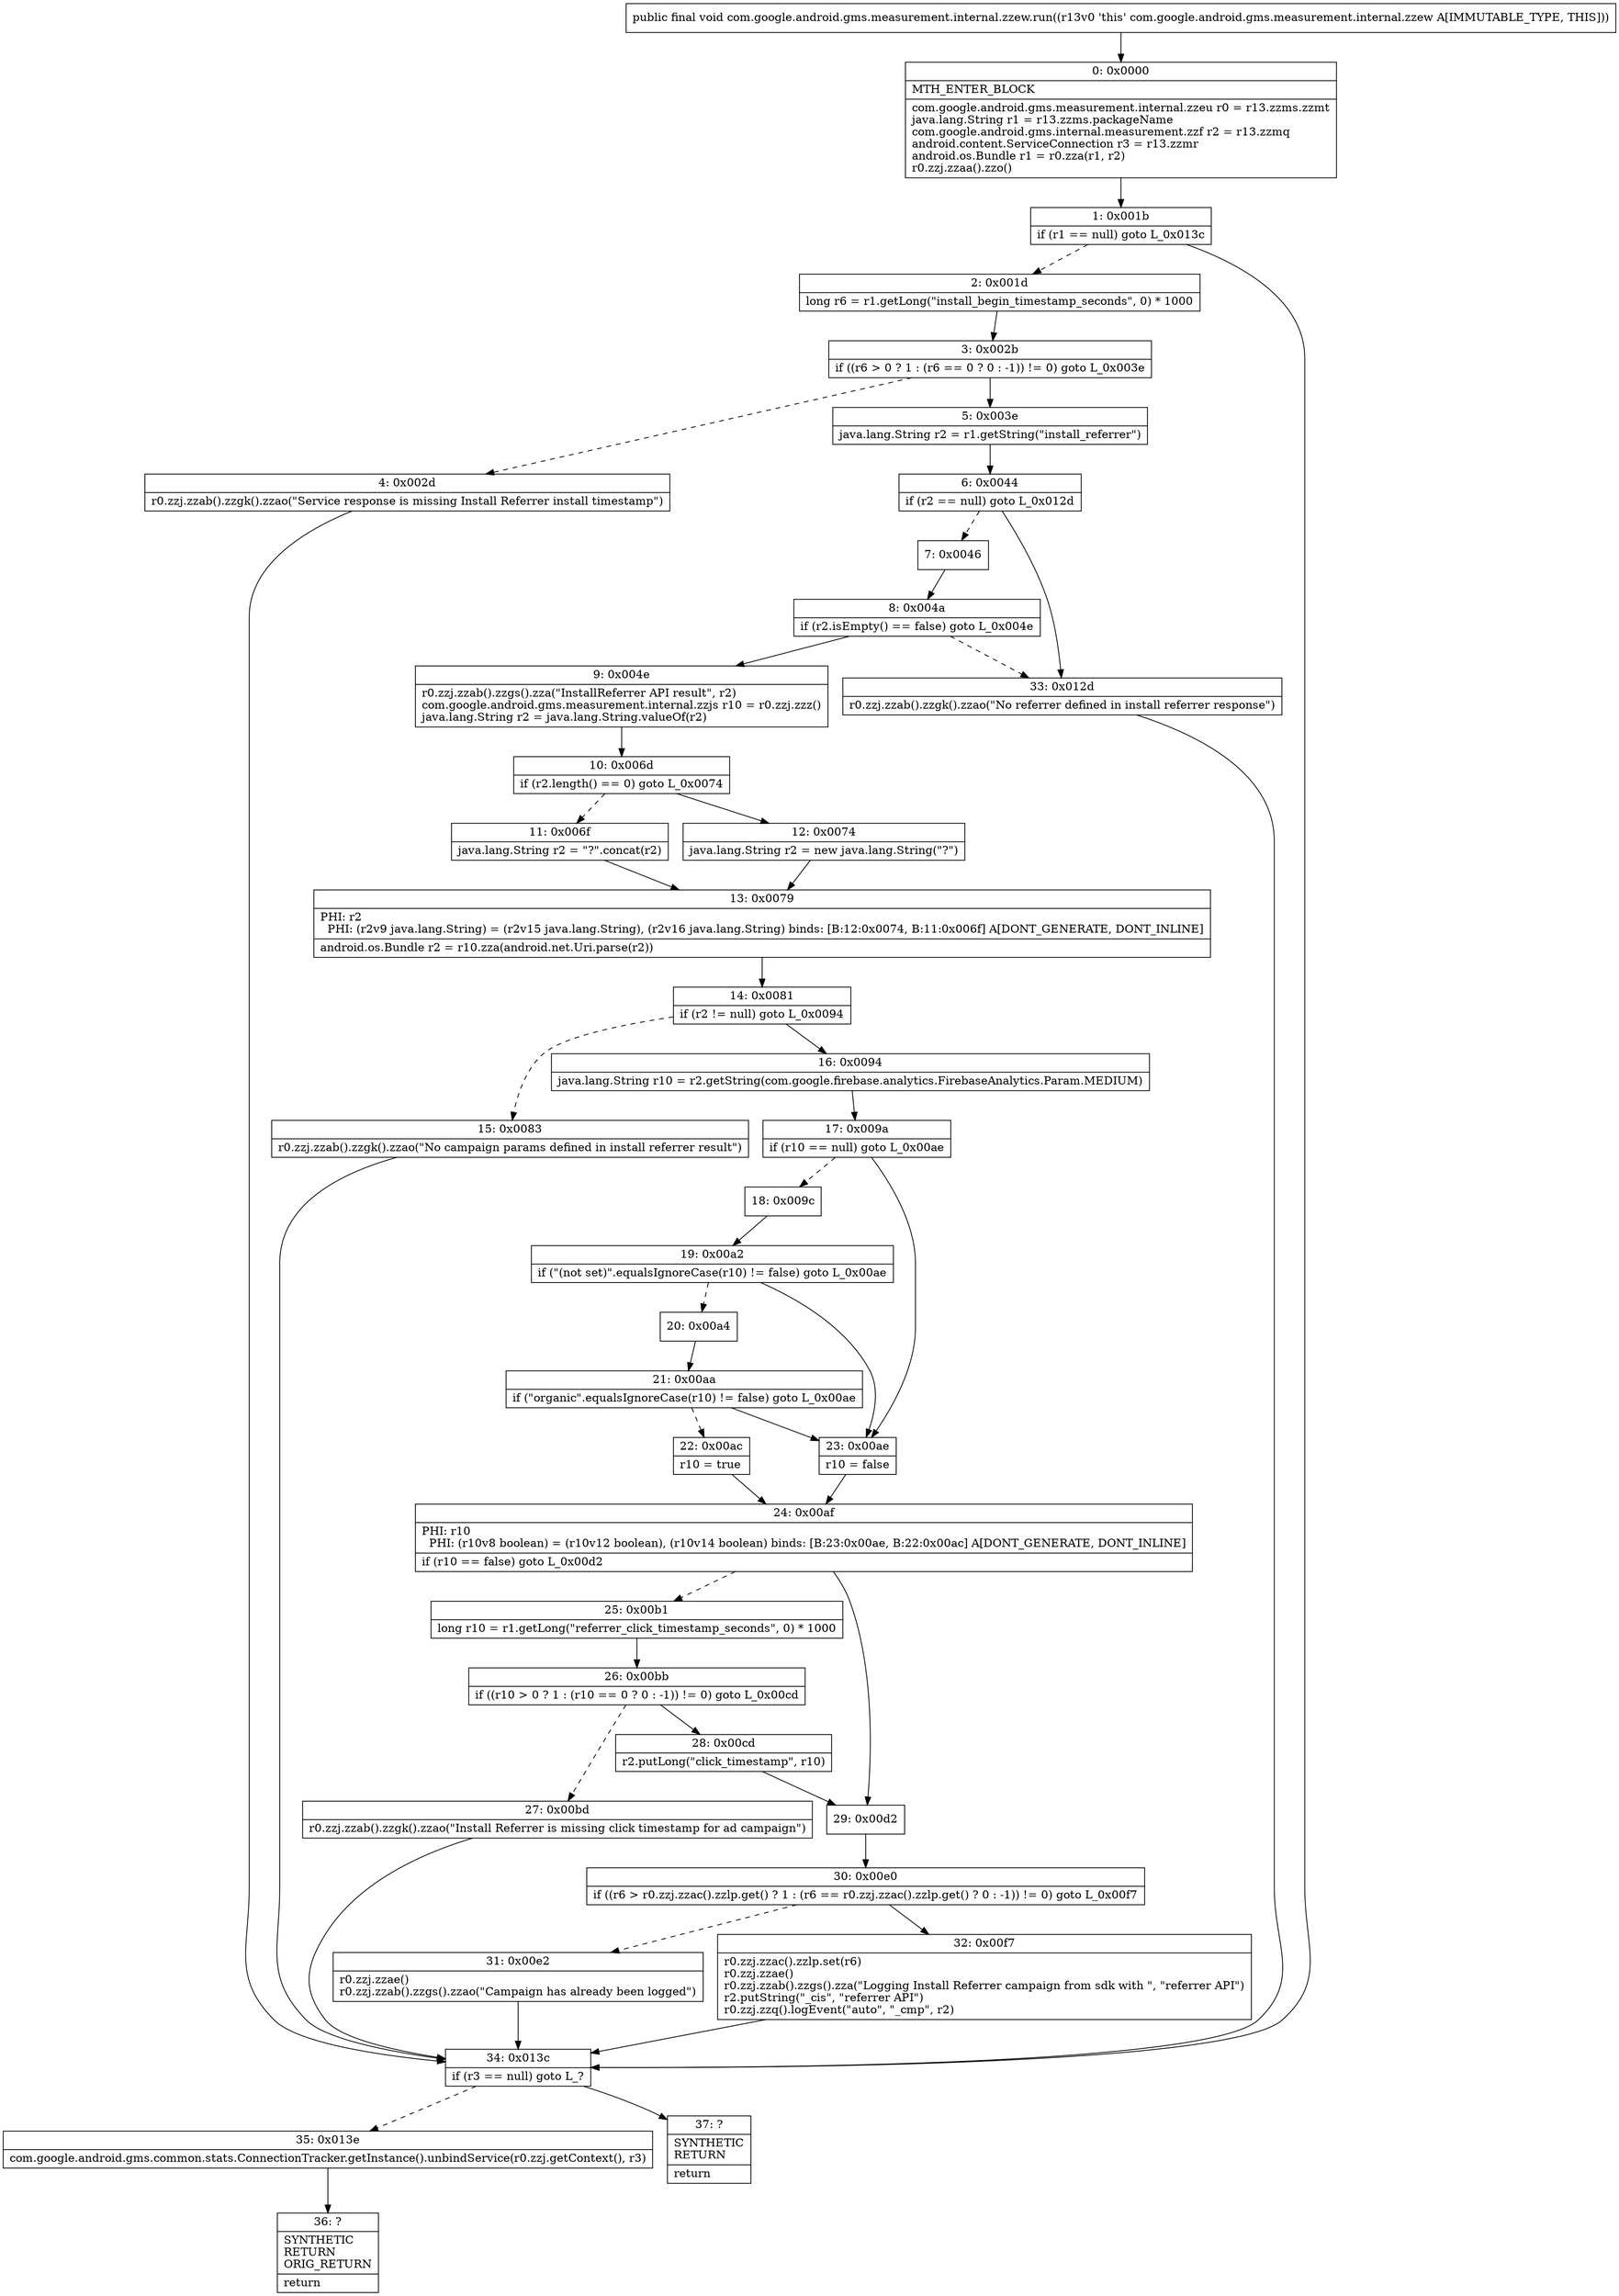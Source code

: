 digraph "CFG forcom.google.android.gms.measurement.internal.zzew.run()V" {
Node_0 [shape=record,label="{0\:\ 0x0000|MTH_ENTER_BLOCK\l|com.google.android.gms.measurement.internal.zzeu r0 = r13.zzms.zzmt\ljava.lang.String r1 = r13.zzms.packageName\lcom.google.android.gms.internal.measurement.zzf r2 = r13.zzmq\landroid.content.ServiceConnection r3 = r13.zzmr\landroid.os.Bundle r1 = r0.zza(r1, r2)\lr0.zzj.zzaa().zzo()\l}"];
Node_1 [shape=record,label="{1\:\ 0x001b|if (r1 == null) goto L_0x013c\l}"];
Node_2 [shape=record,label="{2\:\ 0x001d|long r6 = r1.getLong(\"install_begin_timestamp_seconds\", 0) * 1000\l}"];
Node_3 [shape=record,label="{3\:\ 0x002b|if ((r6 \> 0 ? 1 : (r6 == 0 ? 0 : \-1)) != 0) goto L_0x003e\l}"];
Node_4 [shape=record,label="{4\:\ 0x002d|r0.zzj.zzab().zzgk().zzao(\"Service response is missing Install Referrer install timestamp\")\l}"];
Node_5 [shape=record,label="{5\:\ 0x003e|java.lang.String r2 = r1.getString(\"install_referrer\")\l}"];
Node_6 [shape=record,label="{6\:\ 0x0044|if (r2 == null) goto L_0x012d\l}"];
Node_7 [shape=record,label="{7\:\ 0x0046}"];
Node_8 [shape=record,label="{8\:\ 0x004a|if (r2.isEmpty() == false) goto L_0x004e\l}"];
Node_9 [shape=record,label="{9\:\ 0x004e|r0.zzj.zzab().zzgs().zza(\"InstallReferrer API result\", r2)\lcom.google.android.gms.measurement.internal.zzjs r10 = r0.zzj.zzz()\ljava.lang.String r2 = java.lang.String.valueOf(r2)\l}"];
Node_10 [shape=record,label="{10\:\ 0x006d|if (r2.length() == 0) goto L_0x0074\l}"];
Node_11 [shape=record,label="{11\:\ 0x006f|java.lang.String r2 = \"?\".concat(r2)\l}"];
Node_12 [shape=record,label="{12\:\ 0x0074|java.lang.String r2 = new java.lang.String(\"?\")\l}"];
Node_13 [shape=record,label="{13\:\ 0x0079|PHI: r2 \l  PHI: (r2v9 java.lang.String) = (r2v15 java.lang.String), (r2v16 java.lang.String) binds: [B:12:0x0074, B:11:0x006f] A[DONT_GENERATE, DONT_INLINE]\l|android.os.Bundle r2 = r10.zza(android.net.Uri.parse(r2))\l}"];
Node_14 [shape=record,label="{14\:\ 0x0081|if (r2 != null) goto L_0x0094\l}"];
Node_15 [shape=record,label="{15\:\ 0x0083|r0.zzj.zzab().zzgk().zzao(\"No campaign params defined in install referrer result\")\l}"];
Node_16 [shape=record,label="{16\:\ 0x0094|java.lang.String r10 = r2.getString(com.google.firebase.analytics.FirebaseAnalytics.Param.MEDIUM)\l}"];
Node_17 [shape=record,label="{17\:\ 0x009a|if (r10 == null) goto L_0x00ae\l}"];
Node_18 [shape=record,label="{18\:\ 0x009c}"];
Node_19 [shape=record,label="{19\:\ 0x00a2|if (\"(not set)\".equalsIgnoreCase(r10) != false) goto L_0x00ae\l}"];
Node_20 [shape=record,label="{20\:\ 0x00a4}"];
Node_21 [shape=record,label="{21\:\ 0x00aa|if (\"organic\".equalsIgnoreCase(r10) != false) goto L_0x00ae\l}"];
Node_22 [shape=record,label="{22\:\ 0x00ac|r10 = true\l}"];
Node_23 [shape=record,label="{23\:\ 0x00ae|r10 = false\l}"];
Node_24 [shape=record,label="{24\:\ 0x00af|PHI: r10 \l  PHI: (r10v8 boolean) = (r10v12 boolean), (r10v14 boolean) binds: [B:23:0x00ae, B:22:0x00ac] A[DONT_GENERATE, DONT_INLINE]\l|if (r10 == false) goto L_0x00d2\l}"];
Node_25 [shape=record,label="{25\:\ 0x00b1|long r10 = r1.getLong(\"referrer_click_timestamp_seconds\", 0) * 1000\l}"];
Node_26 [shape=record,label="{26\:\ 0x00bb|if ((r10 \> 0 ? 1 : (r10 == 0 ? 0 : \-1)) != 0) goto L_0x00cd\l}"];
Node_27 [shape=record,label="{27\:\ 0x00bd|r0.zzj.zzab().zzgk().zzao(\"Install Referrer is missing click timestamp for ad campaign\")\l}"];
Node_28 [shape=record,label="{28\:\ 0x00cd|r2.putLong(\"click_timestamp\", r10)\l}"];
Node_29 [shape=record,label="{29\:\ 0x00d2}"];
Node_30 [shape=record,label="{30\:\ 0x00e0|if ((r6 \> r0.zzj.zzac().zzlp.get() ? 1 : (r6 == r0.zzj.zzac().zzlp.get() ? 0 : \-1)) != 0) goto L_0x00f7\l}"];
Node_31 [shape=record,label="{31\:\ 0x00e2|r0.zzj.zzae()\lr0.zzj.zzab().zzgs().zzao(\"Campaign has already been logged\")\l}"];
Node_32 [shape=record,label="{32\:\ 0x00f7|r0.zzj.zzac().zzlp.set(r6)\lr0.zzj.zzae()\lr0.zzj.zzab().zzgs().zza(\"Logging Install Referrer campaign from sdk with \", \"referrer API\")\lr2.putString(\"_cis\", \"referrer API\")\lr0.zzj.zzq().logEvent(\"auto\", \"_cmp\", r2)\l}"];
Node_33 [shape=record,label="{33\:\ 0x012d|r0.zzj.zzab().zzgk().zzao(\"No referrer defined in install referrer response\")\l}"];
Node_34 [shape=record,label="{34\:\ 0x013c|if (r3 == null) goto L_?\l}"];
Node_35 [shape=record,label="{35\:\ 0x013e|com.google.android.gms.common.stats.ConnectionTracker.getInstance().unbindService(r0.zzj.getContext(), r3)\l}"];
Node_36 [shape=record,label="{36\:\ ?|SYNTHETIC\lRETURN\lORIG_RETURN\l|return\l}"];
Node_37 [shape=record,label="{37\:\ ?|SYNTHETIC\lRETURN\l|return\l}"];
MethodNode[shape=record,label="{public final void com.google.android.gms.measurement.internal.zzew.run((r13v0 'this' com.google.android.gms.measurement.internal.zzew A[IMMUTABLE_TYPE, THIS])) }"];
MethodNode -> Node_0;
Node_0 -> Node_1;
Node_1 -> Node_2[style=dashed];
Node_1 -> Node_34;
Node_2 -> Node_3;
Node_3 -> Node_4[style=dashed];
Node_3 -> Node_5;
Node_4 -> Node_34;
Node_5 -> Node_6;
Node_6 -> Node_7[style=dashed];
Node_6 -> Node_33;
Node_7 -> Node_8;
Node_8 -> Node_9;
Node_8 -> Node_33[style=dashed];
Node_9 -> Node_10;
Node_10 -> Node_11[style=dashed];
Node_10 -> Node_12;
Node_11 -> Node_13;
Node_12 -> Node_13;
Node_13 -> Node_14;
Node_14 -> Node_15[style=dashed];
Node_14 -> Node_16;
Node_15 -> Node_34;
Node_16 -> Node_17;
Node_17 -> Node_18[style=dashed];
Node_17 -> Node_23;
Node_18 -> Node_19;
Node_19 -> Node_20[style=dashed];
Node_19 -> Node_23;
Node_20 -> Node_21;
Node_21 -> Node_22[style=dashed];
Node_21 -> Node_23;
Node_22 -> Node_24;
Node_23 -> Node_24;
Node_24 -> Node_25[style=dashed];
Node_24 -> Node_29;
Node_25 -> Node_26;
Node_26 -> Node_27[style=dashed];
Node_26 -> Node_28;
Node_27 -> Node_34;
Node_28 -> Node_29;
Node_29 -> Node_30;
Node_30 -> Node_31[style=dashed];
Node_30 -> Node_32;
Node_31 -> Node_34;
Node_32 -> Node_34;
Node_33 -> Node_34;
Node_34 -> Node_35[style=dashed];
Node_34 -> Node_37;
Node_35 -> Node_36;
}

